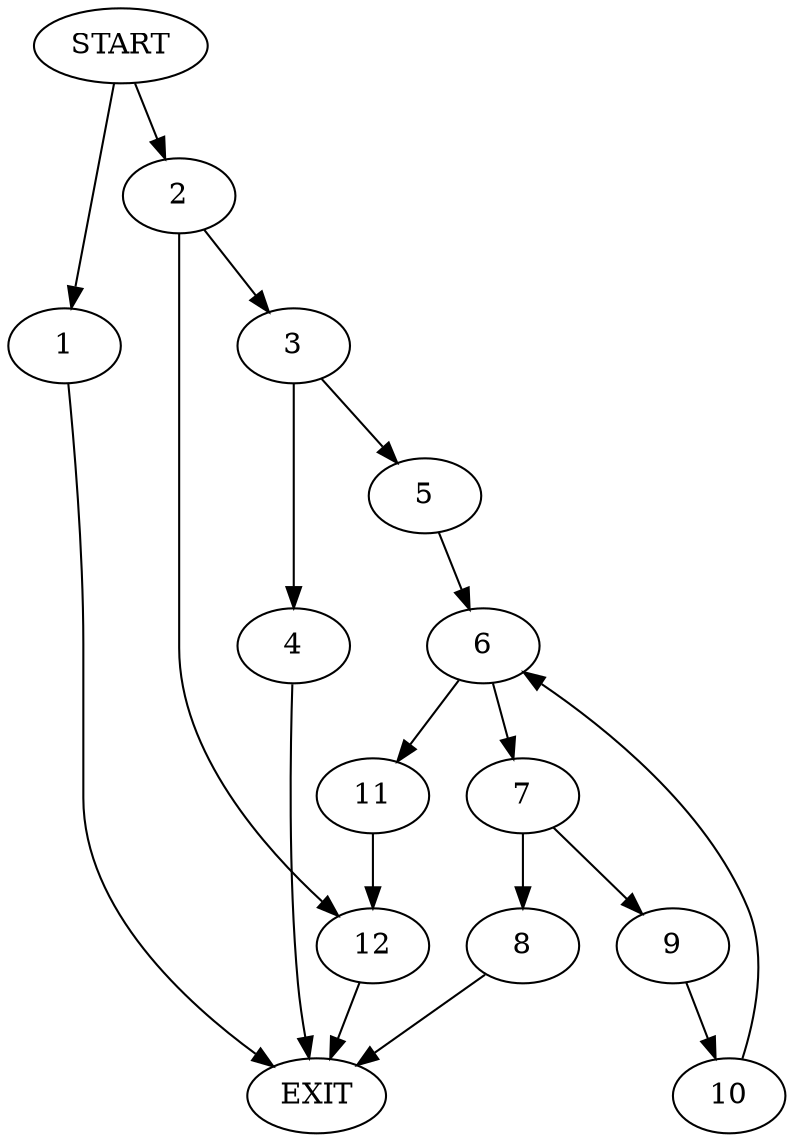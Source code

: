 digraph { 
0 [label="START"];
1;
2;
3;
4;
5;
6;
7;
8;
9;
10;
11;
12;
13[label="EXIT"];
0 -> 1;
0 -> 2;
1 -> 13;
2 -> 12;
2 -> 3;
3 -> 4;
3 -> 5;
4 -> 13;
5 -> 6;
6 -> 7;
6 -> 11;
7 -> 8;
7 -> 9;
8 -> 13;
9 -> 10;
10 -> 6;
11 -> 12;
12 -> 13;
}